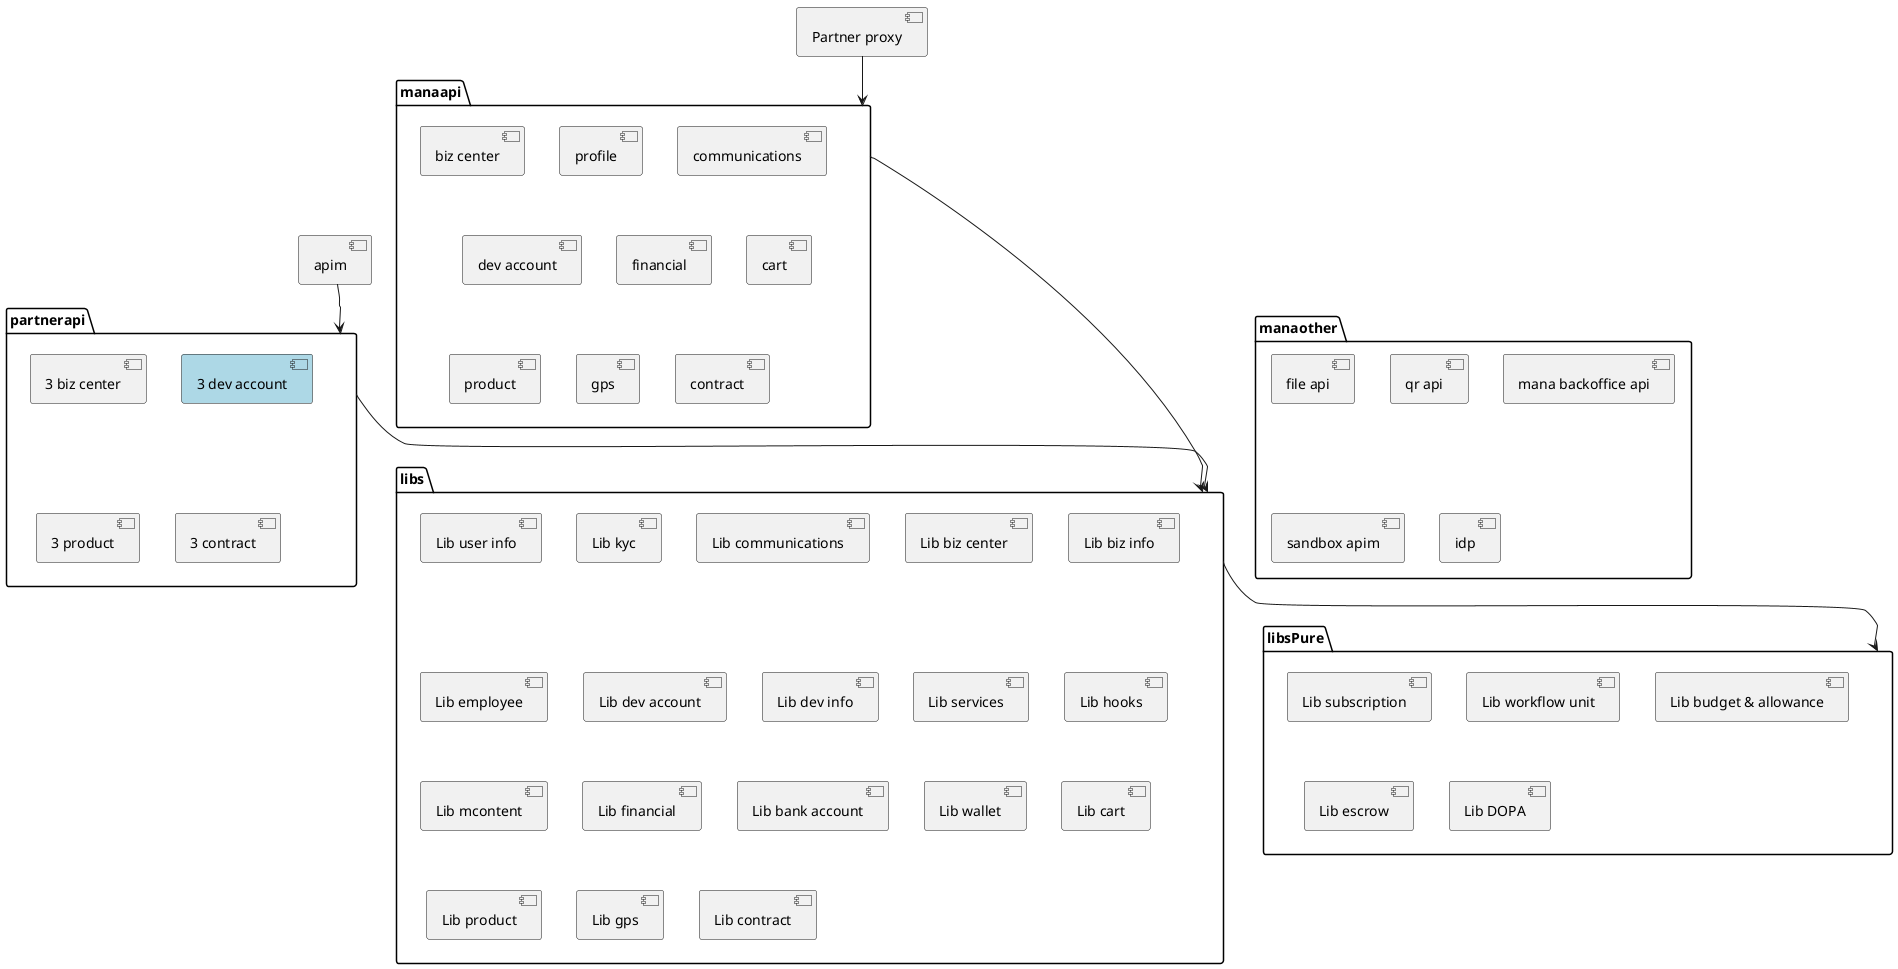 @startuml Api Structure

package manaapi {
    [profile]
    [communications]
    [biz center]
    [dev account]
    [financial]
    [cart]
    [product]
    [gps]
    [contract]
}
[Partner proxy] --> manaapi

package partnerapi {
    [3 biz center]
    [3 dev account] #LightBlue
    [3 product]
    [3 contract]
}
[apim] --> partnerapi

package manaother {
    [file api]
    [qr api]
    [mana backoffice api]
    [sandbox apim]
    [idp]
}

package libs {
    [Lib user info]
    [Lib kyc]
    [Lib communications]
    [Lib biz center]
    [Lib biz info]
    [Lib employee]
    [Lib dev account]
    [Lib dev info]
    [Lib services]
    [Lib hooks]
    [Lib mcontent]
    [Lib financial]
    [Lib bank account]
    [Lib wallet]
    [Lib cart]
    [Lib product]
    [Lib gps]
    [Lib contract]
}
manaapi --> libs
partnerapi --> libs

package libsPure {
    [Lib subscription]
    [Lib workflow unit]
    [Lib budget & allowance]
    [Lib escrow]
    [Lib DOPA]
}
libs --> libsPure

' [profile] --> [Lib user info]
' [profile] --> [Lib kyc]
' [communications] --> [Lib communications]
' [biz center] --> [Lib biz info]
' [3 biz center] --> [Lib biz info]
' [biz center] --> [Lib biz center]
' [biz center] --> [Lib employee]
' [dev account] --> [Lib dev account]
' [dev account] --> [Lib services]
' [dev account] --> [Lib dev info]
' [3 dev account] --> [Lib dev info]
' [3 dev account] --> [Lib services]
' [3 dev account] --> [Lib hooks]
' [3 dev account] --> [Lib subscription]
' [3 dev account] --> [Lib mcontent]
' [financial] --> [Lib financial]
' [financial] --> [Lib bank account]
' [cart] --> [Lib cart]
' [product] --> [Lib product]
' [3 product] --> [Lib product]
' [gps] --> [Lib gps]
' [contract] --> [Lib contract]
' [3 contract] --> [Lib contract]

' [Lib cart] --> [Lib communications]
' [Lib cart] --> [Lib product]
' [Lib cart] --> [Lib escrow]
' [Lib cart] --> [Lib contract]
' [Lib cart] --> [Lib employee]
' [Lib cart] --> [Lib budget & allowance]
' [Lib cart] --> [Lib hooks]
' [Lib contract] --> [Lib communications]
' [Lib wallet] --> [Lib workflow unit]
' [Lib budget & allowance] --> [Lib workflow unit]
' [Lib escrow] --> [Lib workflow unit]
' [Lib financial] --> [Lib wallet]
' [Lib biz center] --> [Lib wallet]
' [Lib dev account] --> [Lib wallet]

@enduml